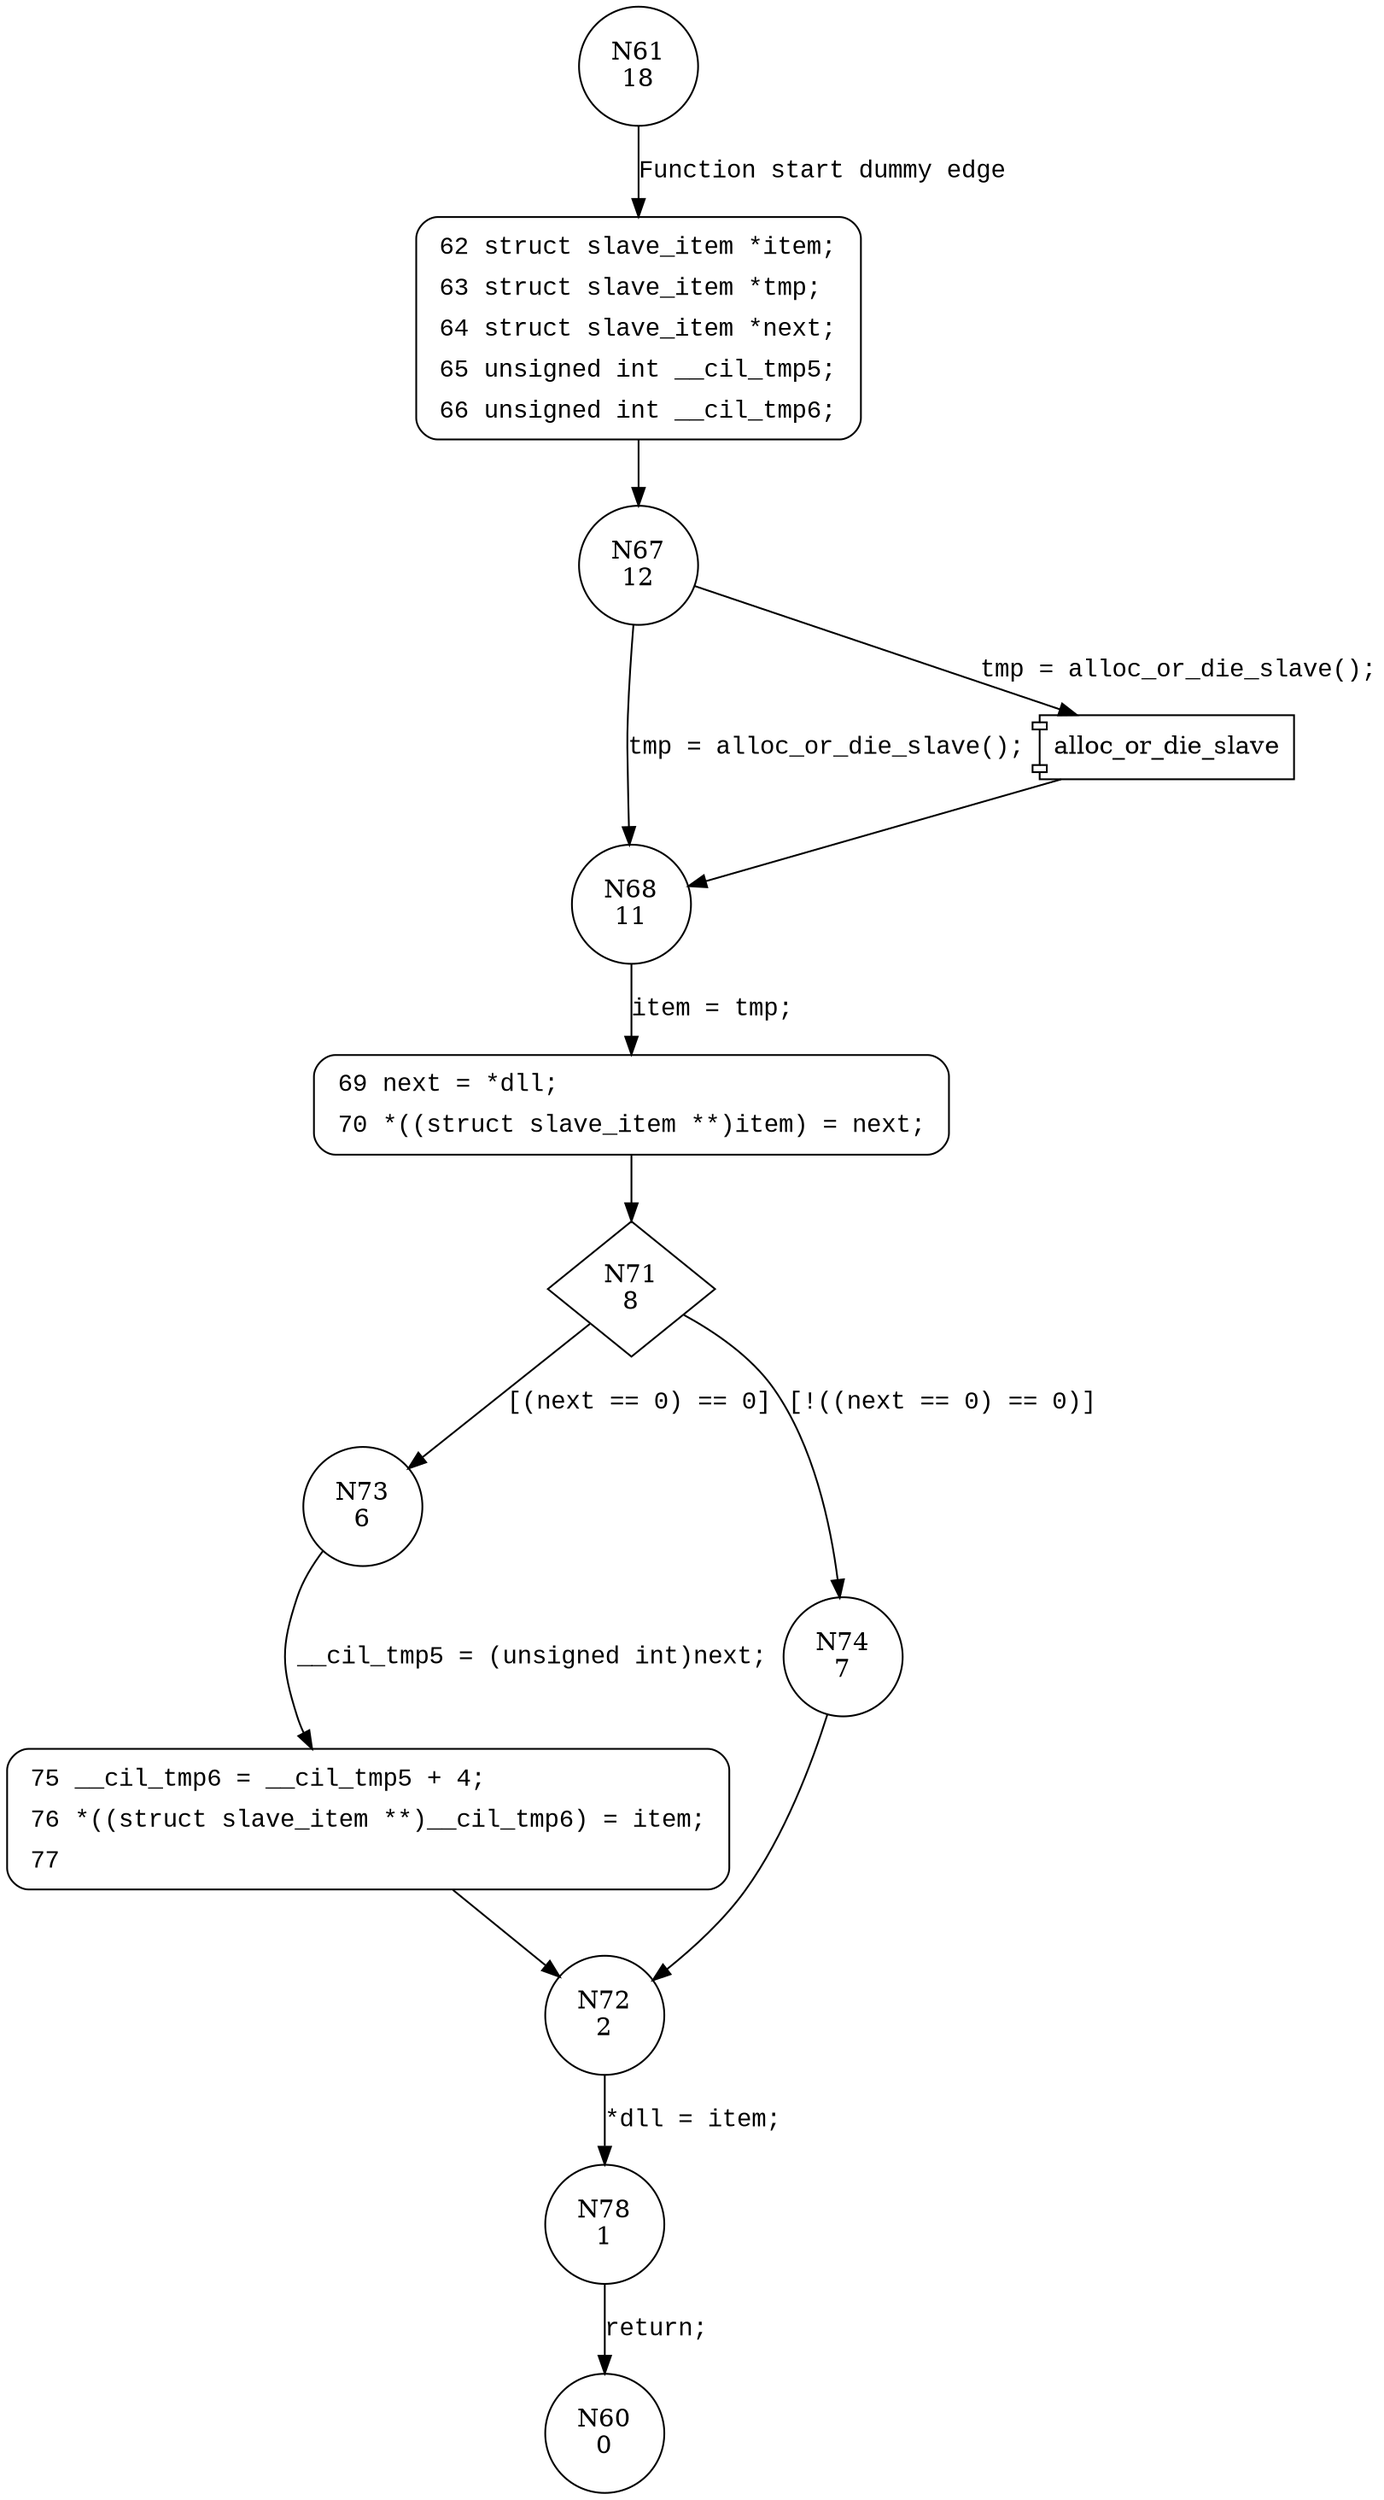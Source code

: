 digraph dll_insert_slave {
61 [shape="circle" label="N61\n18"]
62 [shape="circle" label="N62\n17"]
67 [shape="circle" label="N67\n12"]
68 [shape="circle" label="N68\n11"]
69 [shape="circle" label="N69\n10"]
71 [shape="diamond" label="N71\n8"]
73 [shape="circle" label="N73\n6"]
74 [shape="circle" label="N74\n7"]
72 [shape="circle" label="N72\n2"]
78 [shape="circle" label="N78\n1"]
75 [shape="circle" label="N75\n5"]
60 [shape="circle" label="N60\n0"]
62 [style="filled,bold" penwidth="1" fillcolor="white" fontname="Courier New" shape="Mrecord" label=<<table border="0" cellborder="0" cellpadding="3" bgcolor="white"><tr><td align="right">62</td><td align="left">struct slave_item *item;</td></tr><tr><td align="right">63</td><td align="left">struct slave_item *tmp;</td></tr><tr><td align="right">64</td><td align="left">struct slave_item *next;</td></tr><tr><td align="right">65</td><td align="left">unsigned int __cil_tmp5;</td></tr><tr><td align="right">66</td><td align="left">unsigned int __cil_tmp6;</td></tr></table>>]
62 -> 67[label=""]
69 [style="filled,bold" penwidth="1" fillcolor="white" fontname="Courier New" shape="Mrecord" label=<<table border="0" cellborder="0" cellpadding="3" bgcolor="white"><tr><td align="right">69</td><td align="left">next = *dll;</td></tr><tr><td align="right">70</td><td align="left">*((struct slave_item **)item) = next;</td></tr></table>>]
69 -> 71[label=""]
75 [style="filled,bold" penwidth="1" fillcolor="white" fontname="Courier New" shape="Mrecord" label=<<table border="0" cellborder="0" cellpadding="3" bgcolor="white"><tr><td align="right">75</td><td align="left">__cil_tmp6 = __cil_tmp5 + 4;</td></tr><tr><td align="right">76</td><td align="left">*((struct slave_item **)__cil_tmp6) = item;</td></tr><tr><td align="right">77</td><td align="left"></td></tr></table>>]
75 -> 72[label=""]
61 -> 62 [label="Function start dummy edge" fontname="Courier New"]
100034 [shape="component" label="alloc_or_die_slave"]
67 -> 100034 [label="tmp = alloc_or_die_slave();" fontname="Courier New"]
100034 -> 68 [label="" fontname="Courier New"]
67 -> 68 [label="tmp = alloc_or_die_slave();" fontname="Courier New"]
68 -> 69 [label="item = tmp;" fontname="Courier New"]
71 -> 73 [label="[(next == 0) == 0]" fontname="Courier New"]
71 -> 74 [label="[!((next == 0) == 0)]" fontname="Courier New"]
72 -> 78 [label="*dll = item;" fontname="Courier New"]
73 -> 75 [label="__cil_tmp5 = (unsigned int)next;" fontname="Courier New"]
74 -> 72 [label="" fontname="Courier New"]
78 -> 60 [label="return;" fontname="Courier New"]
}